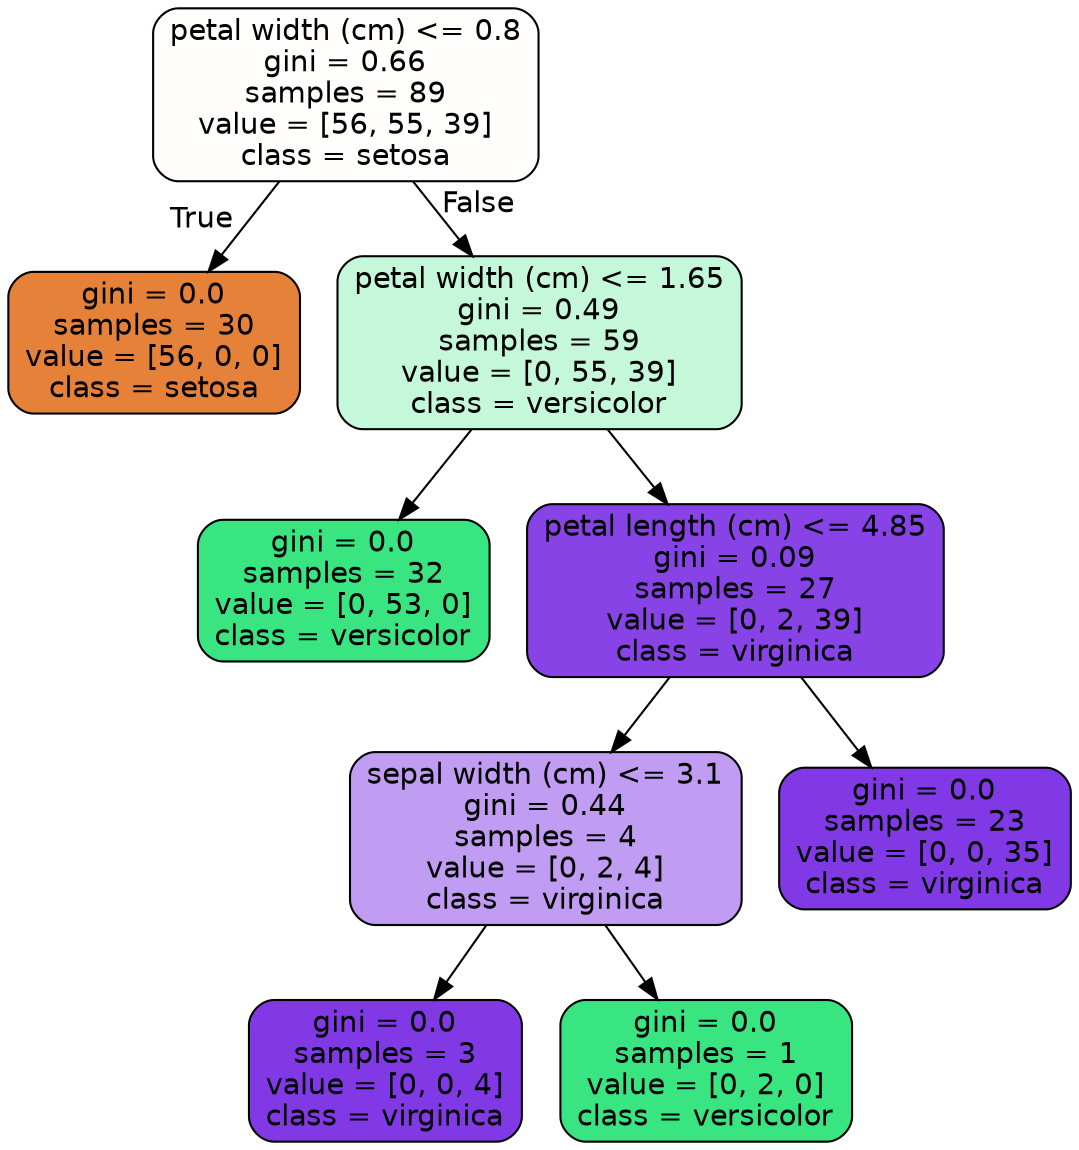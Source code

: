 digraph Tree {
node [shape=box, style="filled, rounded", color="black", fontname="helvetica"] ;
edge [fontname="helvetica"] ;
0 [label="petal width (cm) <= 0.8\ngini = 0.66\nsamples = 89\nvalue = [56, 55, 39]\nclass = setosa", fillcolor="#fffefd"] ;
1 [label="gini = 0.0\nsamples = 30\nvalue = [56, 0, 0]\nclass = setosa", fillcolor="#e58139"] ;
0 -> 1 [labeldistance=2.5, labelangle=45, headlabel="True"] ;
2 [label="petal width (cm) <= 1.65\ngini = 0.49\nsamples = 59\nvalue = [0, 55, 39]\nclass = versicolor", fillcolor="#c5f7da"] ;
0 -> 2 [labeldistance=2.5, labelangle=-45, headlabel="False"] ;
3 [label="gini = 0.0\nsamples = 32\nvalue = [0, 53, 0]\nclass = versicolor", fillcolor="#39e581"] ;
2 -> 3 ;
4 [label="petal length (cm) <= 4.85\ngini = 0.09\nsamples = 27\nvalue = [0, 2, 39]\nclass = virginica", fillcolor="#8743e6"] ;
2 -> 4 ;
5 [label="sepal width (cm) <= 3.1\ngini = 0.44\nsamples = 4\nvalue = [0, 2, 4]\nclass = virginica", fillcolor="#c09cf2"] ;
4 -> 5 ;
6 [label="gini = 0.0\nsamples = 3\nvalue = [0, 0, 4]\nclass = virginica", fillcolor="#8139e5"] ;
5 -> 6 ;
7 [label="gini = 0.0\nsamples = 1\nvalue = [0, 2, 0]\nclass = versicolor", fillcolor="#39e581"] ;
5 -> 7 ;
8 [label="gini = 0.0\nsamples = 23\nvalue = [0, 0, 35]\nclass = virginica", fillcolor="#8139e5"] ;
4 -> 8 ;
}